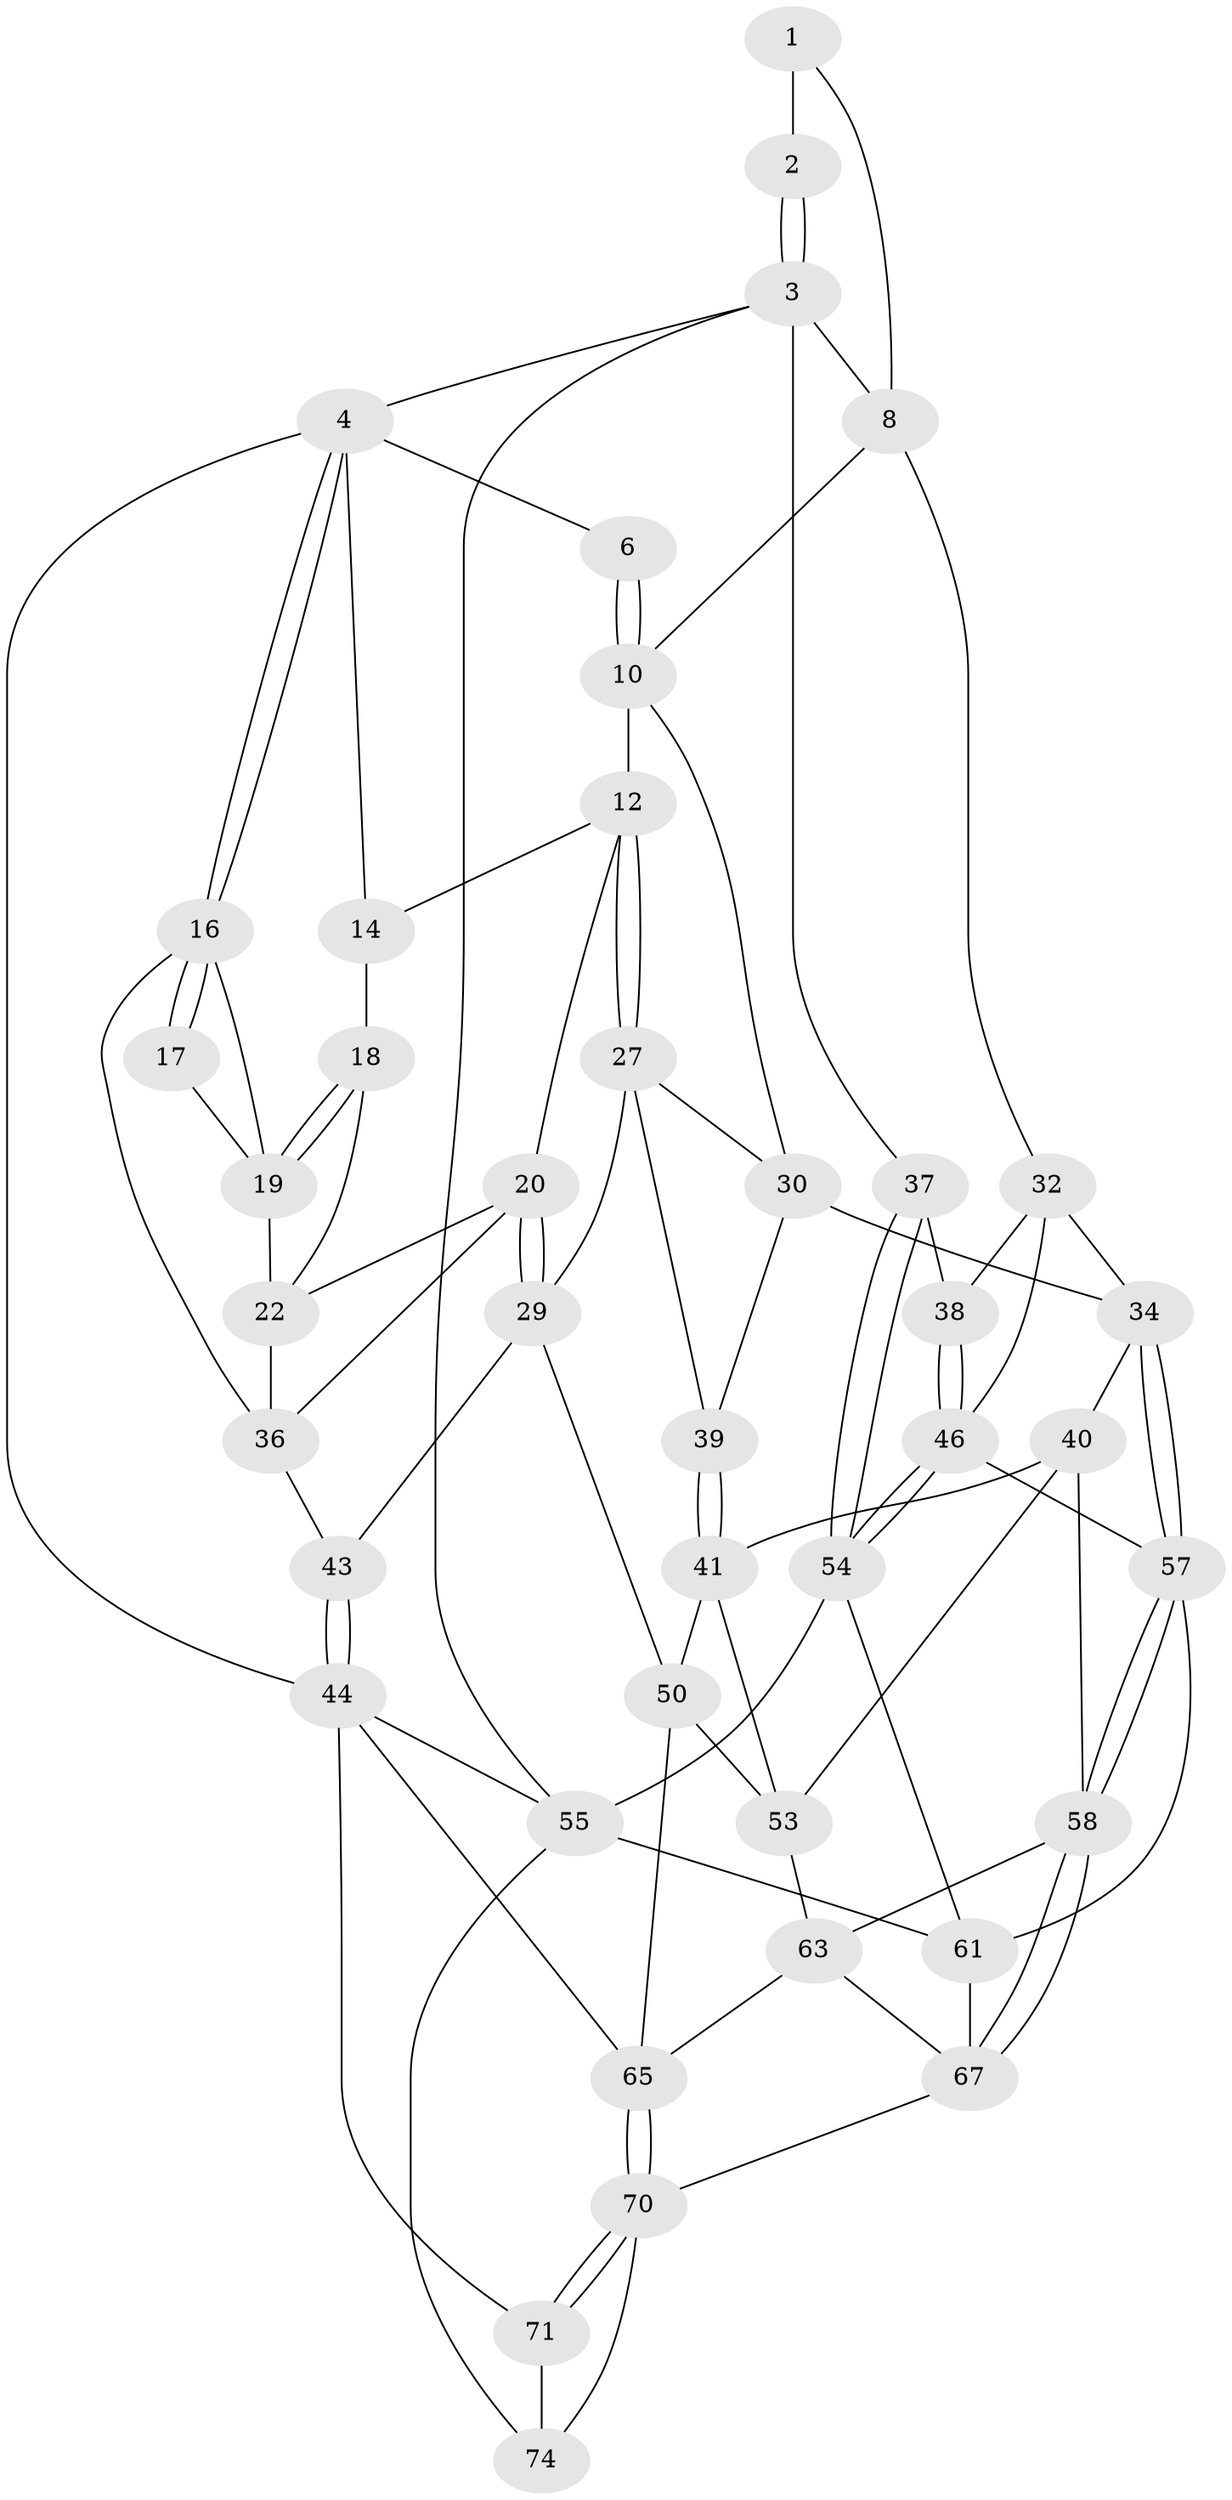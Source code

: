 // original degree distribution, {3: 0.05405405405405406, 4: 0.16216216216216217, 6: 0.1891891891891892, 5: 0.5945945945945946}
// Generated by graph-tools (version 1.1) at 2025/11/02/27/25 16:11:51]
// undirected, 42 vertices, 95 edges
graph export_dot {
graph [start="1"]
  node [color=gray90,style=filled];
  1 [pos="+0.5995852305378777+0",super="+7"];
  2 [pos="+1+0"];
  3 [pos="+1+0",super="+26"];
  4 [pos="+0+0",super="+5"];
  6 [pos="+0.5163586075732978+0"];
  8 [pos="+0.8233927949554785+0.22948254101482154",super="+9"];
  10 [pos="+0.7182511362204876+0.2627947192517045",super="+11"];
  12 [pos="+0.48736757605002123+0.23186652312375236",super="+13"];
  14 [pos="+0.4437286423478931+0",super="+15"];
  16 [pos="+0+0",super="+25"];
  17 [pos="+0.08055507615194893+0.11097652750068093"];
  18 [pos="+0.22473655605216403+0.26595474360738636"];
  19 [pos="+0.15933577881533068+0.21118238978385692",super="+24"];
  20 [pos="+0.2942286236201962+0.43015229645897196",super="+21"];
  22 [pos="+0.22390851032050157+0.3016358980949656",super="+23"];
  27 [pos="+0.5332945692408796+0.3960051580591455",super="+28"];
  29 [pos="+0.29591724492940946+0.4326819107125637",super="+48"];
  30 [pos="+0.5928779372192072+0.4435308995980714",super="+31"];
  32 [pos="+0.8384167537816851+0.3549246321454279",super="+33"];
  34 [pos="+0.6545666077656516+0.5161727309942213",super="+35"];
  36 [pos="+0+0.25677594426841105",super="+42"];
  37 [pos="+1+0.38572409436949073"];
  38 [pos="+1+0.4037203125606275"];
  39 [pos="+0.3761104088362294+0.4865296043755519"];
  40 [pos="+0.5284836176075322+0.5429017987210912",super="+52"];
  41 [pos="+0.43376915745196665+0.5379156678953654",super="+49"];
  43 [pos="+0+0.5926133869984285"];
  44 [pos="+0+1",super="+45"];
  46 [pos="+0.9157585511469954+0.6021703500201723",super="+47"];
  50 [pos="+0.3252350552977155+0.702949156096791",super="+51"];
  53 [pos="+0.46968111310837124+0.671749280009077",super="+62"];
  54 [pos="+1+0.7922205805451286",super="+56"];
  55 [pos="+1+1",super="+73"];
  57 [pos="+0.6596163172523806+0.7307309028789432",super="+60"];
  58 [pos="+0.6587416357000078+0.7328503168343289",super="+59"];
  61 [pos="+0.9587008549387495+0.8039896410459131",super="+69"];
  63 [pos="+0.45863366675567596+0.7616217246037776",super="+64"];
  65 [pos="+0.3102234689671932+0.8334359493164678",super="+66"];
  67 [pos="+0.6640302797276116+0.810783554624183",super="+68"];
  70 [pos="+0.36666051394421617+0.9324526377687368",super="+72"];
  71 [pos="+0.35396072968060643+1"];
  74 [pos="+0.5699576735016024+1"];
  1 -- 2 [weight=2];
  1 -- 8;
  2 -- 3;
  2 -- 3;
  3 -- 4;
  3 -- 55;
  3 -- 8;
  3 -- 37;
  4 -- 16;
  4 -- 16;
  4 -- 44;
  4 -- 6;
  4 -- 14;
  6 -- 10;
  6 -- 10;
  8 -- 32;
  8 -- 10;
  10 -- 12;
  10 -- 30;
  12 -- 27;
  12 -- 27;
  12 -- 20;
  12 -- 14;
  14 -- 18;
  16 -- 17;
  16 -- 17;
  16 -- 19;
  16 -- 36;
  17 -- 19;
  18 -- 19;
  18 -- 19;
  18 -- 22;
  19 -- 22;
  20 -- 29;
  20 -- 29;
  20 -- 22;
  20 -- 36;
  22 -- 36;
  27 -- 29;
  27 -- 39;
  27 -- 30;
  29 -- 43;
  29 -- 50;
  30 -- 39;
  30 -- 34;
  32 -- 38;
  32 -- 34;
  32 -- 46;
  34 -- 57;
  34 -- 57;
  34 -- 40;
  36 -- 43;
  37 -- 38;
  37 -- 54;
  37 -- 54;
  38 -- 46;
  38 -- 46;
  39 -- 41;
  39 -- 41;
  40 -- 41;
  40 -- 58;
  40 -- 53;
  41 -- 50;
  41 -- 53;
  43 -- 44;
  43 -- 44;
  44 -- 71;
  44 -- 55;
  44 -- 65;
  46 -- 54;
  46 -- 54;
  46 -- 57;
  50 -- 53;
  50 -- 65;
  53 -- 63;
  54 -- 61;
  54 -- 55;
  55 -- 74;
  55 -- 61;
  57 -- 58;
  57 -- 58;
  57 -- 61;
  58 -- 67;
  58 -- 67;
  58 -- 63;
  61 -- 67;
  63 -- 65;
  63 -- 67;
  65 -- 70;
  65 -- 70;
  67 -- 70;
  70 -- 71;
  70 -- 71;
  70 -- 74;
  71 -- 74;
}
